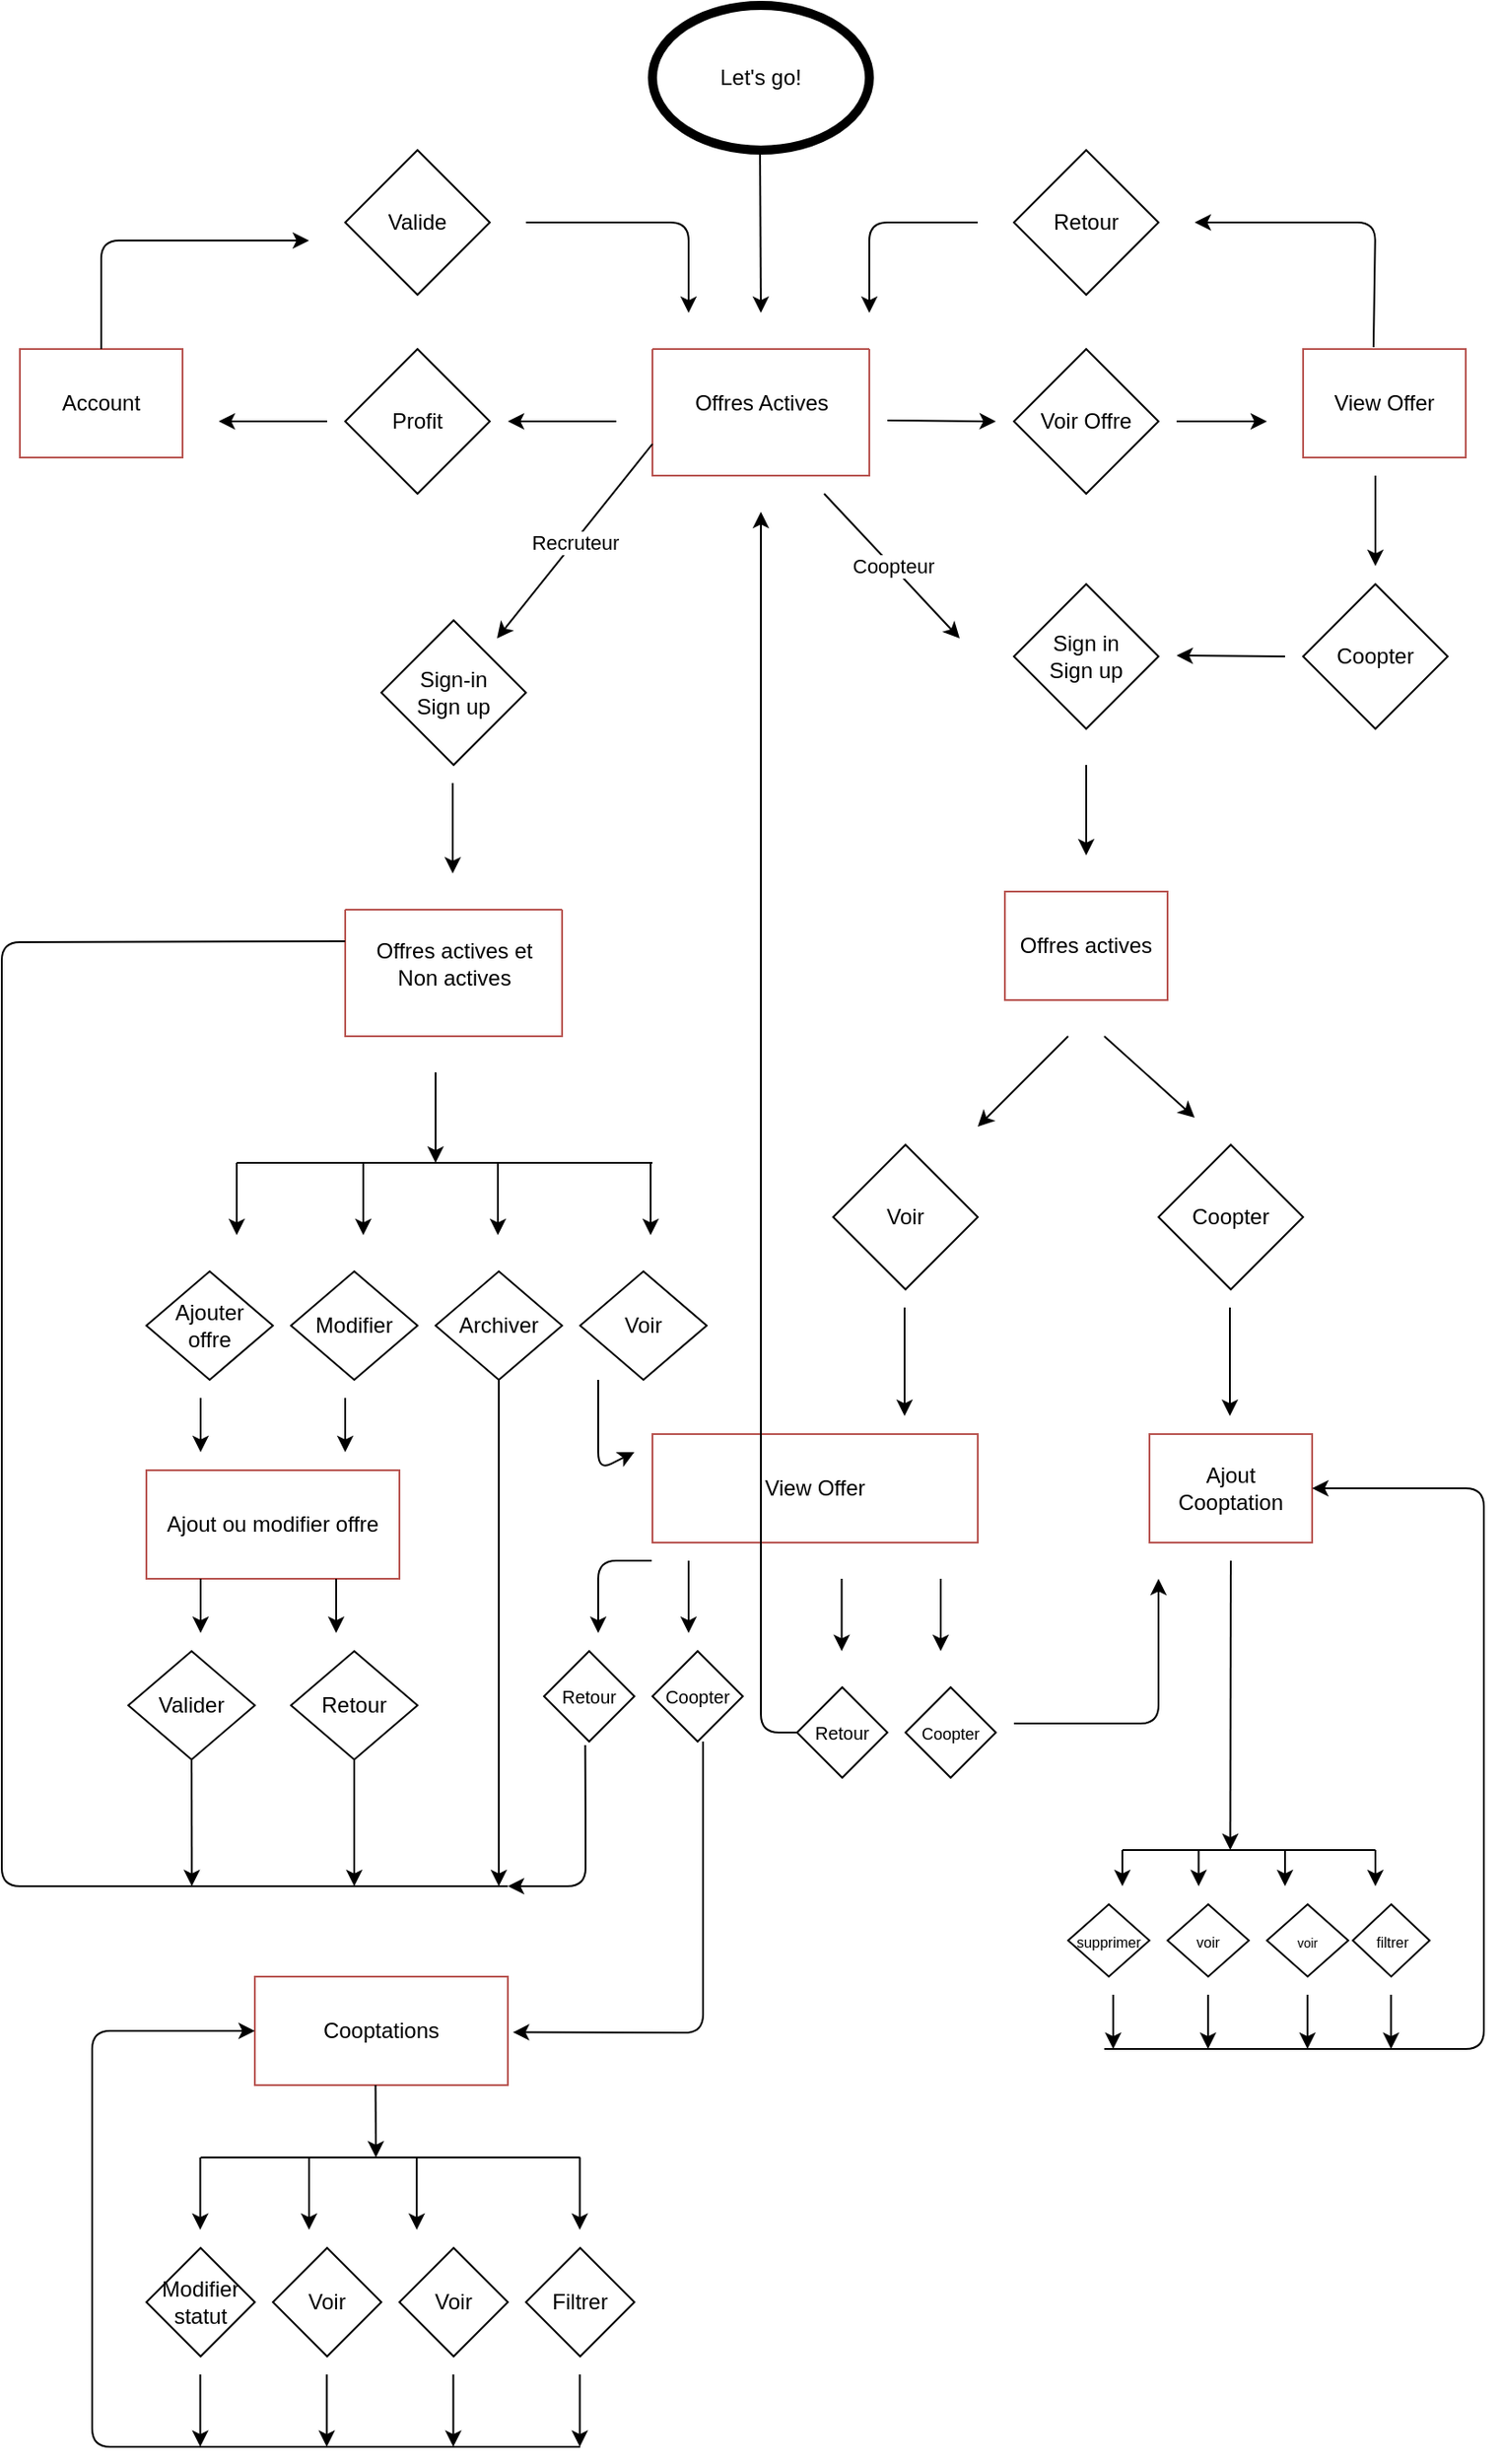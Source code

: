 <mxfile version="14.7.3" type="github">
  <diagram name="Page-1" id="c7558073-3199-34d8-9f00-42111426c3f3">
    <mxGraphModel dx="1165" dy="475" grid="1" gridSize="10" guides="1" tooltips="1" connect="1" arrows="1" fold="1" page="1" pageScale="1" pageWidth="826" pageHeight="1169" background="none" math="0" shadow="0">
      <root>
        <mxCell id="0" />
        <mxCell id="1" parent="0" />
        <mxCell id="vt4hqVxNCYeQsPuiLrIM-98" value="Let&#39;s go!" style="ellipse;whiteSpace=wrap;html=1;strokeWidth=5;" vertex="1" parent="1">
          <mxGeometry x="360" y="50" width="120" height="80" as="geometry" />
        </mxCell>
        <mxCell id="vt4hqVxNCYeQsPuiLrIM-99" value="" style="endArrow=classic;html=1;" edge="1" parent="1">
          <mxGeometry width="50" height="50" relative="1" as="geometry">
            <mxPoint x="419.5" y="130" as="sourcePoint" />
            <mxPoint x="420" y="220" as="targetPoint" />
          </mxGeometry>
        </mxCell>
        <mxCell id="vt4hqVxNCYeQsPuiLrIM-100" value="" style="swimlane;startSize=0;fillColor=#f8cecc;strokeColor=#b85450;" vertex="1" parent="1">
          <mxGeometry x="360" y="240" width="120" height="70" as="geometry" />
        </mxCell>
        <mxCell id="vt4hqVxNCYeQsPuiLrIM-101" value="Offres Actives&lt;br&gt;" style="text;html=1;align=center;verticalAlign=middle;resizable=0;points=[];autosize=1;strokeColor=none;" vertex="1" parent="vt4hqVxNCYeQsPuiLrIM-100">
          <mxGeometry x="15" y="20" width="90" height="20" as="geometry" />
        </mxCell>
        <mxCell id="vt4hqVxNCYeQsPuiLrIM-102" value="" style="endArrow=classic;html=1;" edge="1" parent="1">
          <mxGeometry width="50" height="50" relative="1" as="geometry">
            <mxPoint x="340" y="280" as="sourcePoint" />
            <mxPoint x="280" y="280" as="targetPoint" />
          </mxGeometry>
        </mxCell>
        <mxCell id="vt4hqVxNCYeQsPuiLrIM-103" value="Profit" style="rhombus;whiteSpace=wrap;html=1;" vertex="1" parent="1">
          <mxGeometry x="190" y="240" width="80" height="80" as="geometry" />
        </mxCell>
        <mxCell id="vt4hqVxNCYeQsPuiLrIM-104" value="" style="endArrow=classic;html=1;" edge="1" parent="1">
          <mxGeometry width="50" height="50" relative="1" as="geometry">
            <mxPoint x="180" y="280" as="sourcePoint" />
            <mxPoint x="120" y="280" as="targetPoint" />
          </mxGeometry>
        </mxCell>
        <mxCell id="vt4hqVxNCYeQsPuiLrIM-107" value="Account" style="rounded=0;whiteSpace=wrap;html=1;strokeColor=#b85450;fillColor=none;" vertex="1" parent="1">
          <mxGeometry x="10" y="240" width="90" height="60" as="geometry" />
        </mxCell>
        <mxCell id="vt4hqVxNCYeQsPuiLrIM-108" value="" style="endArrow=classic;html=1;exitX=0.5;exitY=0;exitDx=0;exitDy=0;" edge="1" parent="1" source="vt4hqVxNCYeQsPuiLrIM-107">
          <mxGeometry width="50" height="50" relative="1" as="geometry">
            <mxPoint x="15" y="160" as="sourcePoint" />
            <mxPoint x="170" y="180" as="targetPoint" />
            <Array as="points">
              <mxPoint x="55" y="180" />
            </Array>
          </mxGeometry>
        </mxCell>
        <mxCell id="vt4hqVxNCYeQsPuiLrIM-109" value="Valide" style="rhombus;whiteSpace=wrap;html=1;" vertex="1" parent="1">
          <mxGeometry x="190" y="130" width="80" height="80" as="geometry" />
        </mxCell>
        <mxCell id="vt4hqVxNCYeQsPuiLrIM-111" value="" style="endArrow=classic;html=1;" edge="1" parent="1">
          <mxGeometry width="50" height="50" relative="1" as="geometry">
            <mxPoint x="290" y="170" as="sourcePoint" />
            <mxPoint x="380" y="220" as="targetPoint" />
            <Array as="points">
              <mxPoint x="380" y="170" />
            </Array>
          </mxGeometry>
        </mxCell>
        <mxCell id="vt4hqVxNCYeQsPuiLrIM-112" value="" style="endArrow=classic;html=1;" edge="1" parent="1">
          <mxGeometry width="50" height="50" relative="1" as="geometry">
            <mxPoint x="490" y="279.5" as="sourcePoint" />
            <mxPoint x="550" y="280" as="targetPoint" />
          </mxGeometry>
        </mxCell>
        <mxCell id="vt4hqVxNCYeQsPuiLrIM-113" value="Voir Offre" style="rhombus;whiteSpace=wrap;html=1;" vertex="1" parent="1">
          <mxGeometry x="560" y="240" width="80" height="80" as="geometry" />
        </mxCell>
        <mxCell id="vt4hqVxNCYeQsPuiLrIM-114" value="" style="endArrow=classic;html=1;" edge="1" parent="1">
          <mxGeometry width="50" height="50" relative="1" as="geometry">
            <mxPoint x="650" y="280" as="sourcePoint" />
            <mxPoint x="700" y="280" as="targetPoint" />
          </mxGeometry>
        </mxCell>
        <mxCell id="vt4hqVxNCYeQsPuiLrIM-117" value="View Offer" style="rounded=0;whiteSpace=wrap;html=1;strokeColor=#b85450;fillColor=none;" vertex="1" parent="1">
          <mxGeometry x="720" y="240" width="90" height="60" as="geometry" />
        </mxCell>
        <mxCell id="vt4hqVxNCYeQsPuiLrIM-118" value="" style="endArrow=classic;html=1;exitX=0.433;exitY=-0.017;exitDx=0;exitDy=0;exitPerimeter=0;" edge="1" parent="1" source="vt4hqVxNCYeQsPuiLrIM-117">
          <mxGeometry width="50" height="50" relative="1" as="geometry">
            <mxPoint x="760" y="230" as="sourcePoint" />
            <mxPoint x="660" y="170" as="targetPoint" />
            <Array as="points">
              <mxPoint x="760" y="170" />
            </Array>
          </mxGeometry>
        </mxCell>
        <mxCell id="vt4hqVxNCYeQsPuiLrIM-119" value="Retour" style="rhombus;whiteSpace=wrap;html=1;" vertex="1" parent="1">
          <mxGeometry x="560" y="130" width="80" height="80" as="geometry" />
        </mxCell>
        <mxCell id="vt4hqVxNCYeQsPuiLrIM-120" value="" style="endArrow=classic;html=1;" edge="1" parent="1">
          <mxGeometry width="50" height="50" relative="1" as="geometry">
            <mxPoint x="540" y="170" as="sourcePoint" />
            <mxPoint x="480" y="220" as="targetPoint" />
            <Array as="points">
              <mxPoint x="480" y="170" />
            </Array>
          </mxGeometry>
        </mxCell>
        <mxCell id="vt4hqVxNCYeQsPuiLrIM-123" value="" style="endArrow=classic;html=1;" edge="1" parent="1">
          <mxGeometry width="50" height="50" relative="1" as="geometry">
            <mxPoint x="760" y="310" as="sourcePoint" />
            <mxPoint x="760" y="360" as="targetPoint" />
          </mxGeometry>
        </mxCell>
        <mxCell id="vt4hqVxNCYeQsPuiLrIM-124" value="Coopter" style="rhombus;whiteSpace=wrap;html=1;" vertex="1" parent="1">
          <mxGeometry x="720" y="370" width="80" height="80" as="geometry" />
        </mxCell>
        <mxCell id="vt4hqVxNCYeQsPuiLrIM-126" value="" style="endArrow=classic;html=1;" edge="1" parent="1">
          <mxGeometry width="50" height="50" relative="1" as="geometry">
            <mxPoint x="710" y="410" as="sourcePoint" />
            <mxPoint x="650" y="409.5" as="targetPoint" />
          </mxGeometry>
        </mxCell>
        <mxCell id="vt4hqVxNCYeQsPuiLrIM-127" value="Sign in&lt;br&gt;Sign up" style="rhombus;whiteSpace=wrap;html=1;" vertex="1" parent="1">
          <mxGeometry x="560" y="370" width="80" height="80" as="geometry" />
        </mxCell>
        <mxCell id="vt4hqVxNCYeQsPuiLrIM-134" value="Sign-in&lt;br&gt;Sign up" style="rhombus;whiteSpace=wrap;html=1;" vertex="1" parent="1">
          <mxGeometry x="210" y="390" width="80" height="80" as="geometry" />
        </mxCell>
        <mxCell id="vt4hqVxNCYeQsPuiLrIM-135" value="" style="endArrow=classic;html=1;" edge="1" parent="1">
          <mxGeometry width="50" height="50" relative="1" as="geometry">
            <mxPoint x="600" y="470" as="sourcePoint" />
            <mxPoint x="600" y="520" as="targetPoint" />
          </mxGeometry>
        </mxCell>
        <mxCell id="vt4hqVxNCYeQsPuiLrIM-136" value="Offres actives" style="rounded=0;whiteSpace=wrap;html=1;strokeColor=#b85450;fillColor=none;" vertex="1" parent="1">
          <mxGeometry x="555" y="540" width="90" height="60" as="geometry" />
        </mxCell>
        <mxCell id="vt4hqVxNCYeQsPuiLrIM-139" value="" style="endArrow=classic;html=1;" edge="1" parent="1">
          <mxGeometry width="50" height="50" relative="1" as="geometry">
            <mxPoint x="590" y="620" as="sourcePoint" />
            <mxPoint x="540" y="670" as="targetPoint" />
          </mxGeometry>
        </mxCell>
        <mxCell id="vt4hqVxNCYeQsPuiLrIM-140" value="" style="endArrow=classic;html=1;" edge="1" parent="1">
          <mxGeometry width="50" height="50" relative="1" as="geometry">
            <mxPoint x="610" y="620" as="sourcePoint" />
            <mxPoint x="660" y="665" as="targetPoint" />
          </mxGeometry>
        </mxCell>
        <mxCell id="vt4hqVxNCYeQsPuiLrIM-141" value="Voir" style="rhombus;whiteSpace=wrap;html=1;" vertex="1" parent="1">
          <mxGeometry x="460" y="680" width="80" height="80" as="geometry" />
        </mxCell>
        <mxCell id="vt4hqVxNCYeQsPuiLrIM-142" value="Coopter" style="rhombus;whiteSpace=wrap;html=1;" vertex="1" parent="1">
          <mxGeometry x="640" y="680" width="80" height="80" as="geometry" />
        </mxCell>
        <mxCell id="vt4hqVxNCYeQsPuiLrIM-143" value="Ajout Cooptation" style="rounded=0;whiteSpace=wrap;html=1;strokeColor=#b85450;fillColor=none;" vertex="1" parent="1">
          <mxGeometry x="635" y="840" width="90" height="60" as="geometry" />
        </mxCell>
        <mxCell id="vt4hqVxNCYeQsPuiLrIM-144" value="" style="endArrow=classic;html=1;" edge="1" parent="1">
          <mxGeometry width="50" height="50" relative="1" as="geometry">
            <mxPoint x="679.5" y="770" as="sourcePoint" />
            <mxPoint x="679.5" y="830" as="targetPoint" />
          </mxGeometry>
        </mxCell>
        <mxCell id="vt4hqVxNCYeQsPuiLrIM-145" value="" style="endArrow=classic;html=1;" edge="1" parent="1">
          <mxGeometry width="50" height="50" relative="1" as="geometry">
            <mxPoint x="499.5" y="770" as="sourcePoint" />
            <mxPoint x="499.5" y="830" as="targetPoint" />
          </mxGeometry>
        </mxCell>
        <mxCell id="vt4hqVxNCYeQsPuiLrIM-147" value="View Offer" style="rounded=0;whiteSpace=wrap;html=1;strokeColor=#b85450;fillColor=none;" vertex="1" parent="1">
          <mxGeometry x="360" y="840" width="180" height="60" as="geometry" />
        </mxCell>
        <mxCell id="vt4hqVxNCYeQsPuiLrIM-148" value="" style="endArrow=classic;html=1;" edge="1" parent="1">
          <mxGeometry width="50" height="50" relative="1" as="geometry">
            <mxPoint x="519.5" y="920" as="sourcePoint" />
            <mxPoint x="519.5" y="960" as="targetPoint" />
          </mxGeometry>
        </mxCell>
        <mxCell id="vt4hqVxNCYeQsPuiLrIM-149" value="" style="endArrow=classic;html=1;" edge="1" parent="1">
          <mxGeometry width="50" height="50" relative="1" as="geometry">
            <mxPoint x="464.71" y="920" as="sourcePoint" />
            <mxPoint x="464.71" y="960" as="targetPoint" />
          </mxGeometry>
        </mxCell>
        <mxCell id="vt4hqVxNCYeQsPuiLrIM-150" value="&lt;font style=&quot;font-size: 9px&quot;&gt;Coopter&lt;/font&gt;" style="rhombus;whiteSpace=wrap;html=1;" vertex="1" parent="1">
          <mxGeometry x="500" y="980" width="50" height="50" as="geometry" />
        </mxCell>
        <mxCell id="vt4hqVxNCYeQsPuiLrIM-151" value="&lt;font style=&quot;font-size: 10px&quot;&gt;Retour&lt;/font&gt;" style="rhombus;whiteSpace=wrap;html=1;" vertex="1" parent="1">
          <mxGeometry x="440" y="980" width="50" height="50" as="geometry" />
        </mxCell>
        <mxCell id="vt4hqVxNCYeQsPuiLrIM-153" value="" style="endArrow=classic;html=1;" edge="1" parent="1">
          <mxGeometry width="50" height="50" relative="1" as="geometry">
            <mxPoint x="560" y="1000" as="sourcePoint" />
            <mxPoint x="640" y="920" as="targetPoint" />
            <Array as="points">
              <mxPoint x="640" y="1000" />
            </Array>
          </mxGeometry>
        </mxCell>
        <mxCell id="vt4hqVxNCYeQsPuiLrIM-154" value="" style="endArrow=classic;html=1;" edge="1" parent="1">
          <mxGeometry width="50" height="50" relative="1" as="geometry">
            <mxPoint x="680" y="910" as="sourcePoint" />
            <mxPoint x="679.71" y="1070" as="targetPoint" />
          </mxGeometry>
        </mxCell>
        <mxCell id="vt4hqVxNCYeQsPuiLrIM-155" value="" style="endArrow=none;html=1;" edge="1" parent="1">
          <mxGeometry width="50" height="50" relative="1" as="geometry">
            <mxPoint x="620" y="1070" as="sourcePoint" />
            <mxPoint x="760" y="1070" as="targetPoint" />
          </mxGeometry>
        </mxCell>
        <mxCell id="vt4hqVxNCYeQsPuiLrIM-156" value="" style="endArrow=classic;html=1;" edge="1" parent="1">
          <mxGeometry width="50" height="50" relative="1" as="geometry">
            <mxPoint x="760" y="1070" as="sourcePoint" />
            <mxPoint x="760" y="1090" as="targetPoint" />
          </mxGeometry>
        </mxCell>
        <mxCell id="vt4hqVxNCYeQsPuiLrIM-157" value="" style="endArrow=classic;html=1;" edge="1" parent="1">
          <mxGeometry width="50" height="50" relative="1" as="geometry">
            <mxPoint x="710.0" y="1070" as="sourcePoint" />
            <mxPoint x="710.0" y="1090" as="targetPoint" />
          </mxGeometry>
        </mxCell>
        <mxCell id="vt4hqVxNCYeQsPuiLrIM-158" value="" style="endArrow=classic;html=1;" edge="1" parent="1">
          <mxGeometry width="50" height="50" relative="1" as="geometry">
            <mxPoint x="662.21" y="1070" as="sourcePoint" />
            <mxPoint x="662.21" y="1090" as="targetPoint" />
          </mxGeometry>
        </mxCell>
        <mxCell id="vt4hqVxNCYeQsPuiLrIM-159" value="" style="endArrow=classic;html=1;" edge="1" parent="1">
          <mxGeometry width="50" height="50" relative="1" as="geometry">
            <mxPoint x="620.0" y="1070" as="sourcePoint" />
            <mxPoint x="620.0" y="1090" as="targetPoint" />
          </mxGeometry>
        </mxCell>
        <mxCell id="vt4hqVxNCYeQsPuiLrIM-160" value="&lt;font style=&quot;font-size: 8px&quot;&gt;filtrer&lt;/font&gt;" style="rhombus;whiteSpace=wrap;html=1;" vertex="1" parent="1">
          <mxGeometry x="747.5" y="1100" width="42.5" height="40" as="geometry" />
        </mxCell>
        <mxCell id="vt4hqVxNCYeQsPuiLrIM-162" value="&lt;font style=&quot;font-size: 7px&quot;&gt;voir&lt;/font&gt;" style="rhombus;whiteSpace=wrap;html=1;" vertex="1" parent="1">
          <mxGeometry x="700" y="1100" width="45" height="40" as="geometry" />
        </mxCell>
        <mxCell id="vt4hqVxNCYeQsPuiLrIM-163" value="&lt;span style=&quot;font-size: 8px&quot;&gt;voir&lt;/span&gt;" style="rhombus;whiteSpace=wrap;html=1;" vertex="1" parent="1">
          <mxGeometry x="645" y="1100" width="45" height="40" as="geometry" />
        </mxCell>
        <mxCell id="vt4hqVxNCYeQsPuiLrIM-164" value="&lt;span style=&quot;font-size: 8px&quot;&gt;supprimer&lt;/span&gt;" style="rhombus;whiteSpace=wrap;html=1;" vertex="1" parent="1">
          <mxGeometry x="590" y="1100" width="45" height="40" as="geometry" />
        </mxCell>
        <mxCell id="vt4hqVxNCYeQsPuiLrIM-166" value="" style="endArrow=classic;html=1;exitX=0;exitY=0.5;exitDx=0;exitDy=0;" edge="1" parent="1" source="vt4hqVxNCYeQsPuiLrIM-151">
          <mxGeometry width="50" height="50" relative="1" as="geometry">
            <mxPoint x="250" y="870" as="sourcePoint" />
            <mxPoint x="420" y="330" as="targetPoint" />
            <Array as="points">
              <mxPoint x="420" y="1005" />
            </Array>
          </mxGeometry>
        </mxCell>
        <mxCell id="vt4hqVxNCYeQsPuiLrIM-170" value="" style="endArrow=classic;html=1;" edge="1" parent="1">
          <mxGeometry relative="1" as="geometry">
            <mxPoint x="455" y="320" as="sourcePoint" />
            <mxPoint x="530" y="400" as="targetPoint" />
          </mxGeometry>
        </mxCell>
        <mxCell id="vt4hqVxNCYeQsPuiLrIM-171" value="Coopteur" style="edgeLabel;resizable=0;html=1;align=center;verticalAlign=middle;" connectable="0" vertex="1" parent="vt4hqVxNCYeQsPuiLrIM-170">
          <mxGeometry relative="1" as="geometry" />
        </mxCell>
        <mxCell id="vt4hqVxNCYeQsPuiLrIM-172" value="" style="endArrow=classic;html=1;exitX=0;exitY=0.75;exitDx=0;exitDy=0;" edge="1" parent="1" source="vt4hqVxNCYeQsPuiLrIM-100">
          <mxGeometry relative="1" as="geometry">
            <mxPoint x="340" y="320" as="sourcePoint" />
            <mxPoint x="274" y="400" as="targetPoint" />
          </mxGeometry>
        </mxCell>
        <mxCell id="vt4hqVxNCYeQsPuiLrIM-173" value="Recruteur" style="edgeLabel;resizable=0;html=1;align=center;verticalAlign=middle;" connectable="0" vertex="1" parent="vt4hqVxNCYeQsPuiLrIM-172">
          <mxGeometry relative="1" as="geometry" />
        </mxCell>
        <mxCell id="vt4hqVxNCYeQsPuiLrIM-174" value="" style="endArrow=classic;html=1;" edge="1" parent="1">
          <mxGeometry width="50" height="50" relative="1" as="geometry">
            <mxPoint x="249.5" y="480" as="sourcePoint" />
            <mxPoint x="249.5" y="530" as="targetPoint" />
          </mxGeometry>
        </mxCell>
        <mxCell id="vt4hqVxNCYeQsPuiLrIM-176" value="" style="swimlane;startSize=0;fillColor=#f8cecc;strokeColor=#b85450;" vertex="1" parent="1">
          <mxGeometry x="190" y="550" width="120" height="70" as="geometry" />
        </mxCell>
        <mxCell id="vt4hqVxNCYeQsPuiLrIM-177" value="Offres actives et&lt;br&gt;Non actives" style="text;html=1;align=center;verticalAlign=middle;resizable=0;points=[];autosize=1;strokeColor=none;" vertex="1" parent="vt4hqVxNCYeQsPuiLrIM-176">
          <mxGeometry x="10" y="15" width="100" height="30" as="geometry" />
        </mxCell>
        <mxCell id="vt4hqVxNCYeQsPuiLrIM-179" value="" style="endArrow=classic;html=1;" edge="1" parent="1">
          <mxGeometry width="50" height="50" relative="1" as="geometry">
            <mxPoint x="240" y="640" as="sourcePoint" />
            <mxPoint x="240" y="690" as="targetPoint" />
          </mxGeometry>
        </mxCell>
        <mxCell id="vt4hqVxNCYeQsPuiLrIM-180" value="" style="endArrow=none;html=1;" edge="1" parent="1">
          <mxGeometry width="50" height="50" relative="1" as="geometry">
            <mxPoint x="130" y="690" as="sourcePoint" />
            <mxPoint x="360" y="690" as="targetPoint" />
          </mxGeometry>
        </mxCell>
        <mxCell id="vt4hqVxNCYeQsPuiLrIM-181" value="" style="endArrow=classic;html=1;" edge="1" parent="1">
          <mxGeometry width="50" height="50" relative="1" as="geometry">
            <mxPoint x="130" y="690" as="sourcePoint" />
            <mxPoint x="130" y="730" as="targetPoint" />
          </mxGeometry>
        </mxCell>
        <mxCell id="vt4hqVxNCYeQsPuiLrIM-182" value="" style="endArrow=classic;html=1;" edge="1" parent="1">
          <mxGeometry width="50" height="50" relative="1" as="geometry">
            <mxPoint x="200" y="690" as="sourcePoint" />
            <mxPoint x="200" y="730" as="targetPoint" />
          </mxGeometry>
        </mxCell>
        <mxCell id="vt4hqVxNCYeQsPuiLrIM-183" value="" style="endArrow=classic;html=1;" edge="1" parent="1">
          <mxGeometry width="50" height="50" relative="1" as="geometry">
            <mxPoint x="274.5" y="690" as="sourcePoint" />
            <mxPoint x="274.5" y="730" as="targetPoint" />
          </mxGeometry>
        </mxCell>
        <mxCell id="vt4hqVxNCYeQsPuiLrIM-184" value="" style="endArrow=classic;html=1;" edge="1" parent="1">
          <mxGeometry width="50" height="50" relative="1" as="geometry">
            <mxPoint x="359" y="690" as="sourcePoint" />
            <mxPoint x="359" y="730" as="targetPoint" />
          </mxGeometry>
        </mxCell>
        <mxCell id="vt4hqVxNCYeQsPuiLrIM-187" value="Ajouter &lt;br&gt;offre" style="rhombus;whiteSpace=wrap;html=1;strokeWidth=1;fillColor=none;" vertex="1" parent="1">
          <mxGeometry x="80" y="750" width="70" height="60" as="geometry" />
        </mxCell>
        <mxCell id="vt4hqVxNCYeQsPuiLrIM-188" value="Modifier" style="rhombus;whiteSpace=wrap;html=1;strokeWidth=1;fillColor=none;" vertex="1" parent="1">
          <mxGeometry x="160" y="750" width="70" height="60" as="geometry" />
        </mxCell>
        <mxCell id="vt4hqVxNCYeQsPuiLrIM-189" value="Archiver" style="rhombus;whiteSpace=wrap;html=1;strokeWidth=1;fillColor=none;" vertex="1" parent="1">
          <mxGeometry x="240" y="750" width="70" height="60" as="geometry" />
        </mxCell>
        <mxCell id="vt4hqVxNCYeQsPuiLrIM-190" value="Voir" style="rhombus;whiteSpace=wrap;html=1;strokeWidth=1;fillColor=none;" vertex="1" parent="1">
          <mxGeometry x="320" y="750" width="70" height="60" as="geometry" />
        </mxCell>
        <mxCell id="vt4hqVxNCYeQsPuiLrIM-192" value="" style="endArrow=classic;html=1;" edge="1" parent="1">
          <mxGeometry width="50" height="50" relative="1" as="geometry">
            <mxPoint x="330" y="810" as="sourcePoint" />
            <mxPoint x="350" y="850" as="targetPoint" />
            <Array as="points">
              <mxPoint x="330" y="860" />
            </Array>
          </mxGeometry>
        </mxCell>
        <mxCell id="vt4hqVxNCYeQsPuiLrIM-193" value="Ajout ou modifier offre" style="rounded=0;whiteSpace=wrap;html=1;strokeWidth=1;strokeColor=#b85450;fillColor=none;" vertex="1" parent="1">
          <mxGeometry x="80" y="860" width="140" height="60" as="geometry" />
        </mxCell>
        <mxCell id="vt4hqVxNCYeQsPuiLrIM-194" value="" style="endArrow=classic;html=1;" edge="1" parent="1">
          <mxGeometry width="50" height="50" relative="1" as="geometry">
            <mxPoint x="110" y="820" as="sourcePoint" />
            <mxPoint x="110" y="850" as="targetPoint" />
          </mxGeometry>
        </mxCell>
        <mxCell id="vt4hqVxNCYeQsPuiLrIM-195" value="" style="endArrow=classic;html=1;" edge="1" parent="1">
          <mxGeometry width="50" height="50" relative="1" as="geometry">
            <mxPoint x="190" y="820" as="sourcePoint" />
            <mxPoint x="190" y="850" as="targetPoint" />
          </mxGeometry>
        </mxCell>
        <mxCell id="vt4hqVxNCYeQsPuiLrIM-198" value="" style="endArrow=classic;html=1;" edge="1" parent="1">
          <mxGeometry width="50" height="50" relative="1" as="geometry">
            <mxPoint x="110" y="920" as="sourcePoint" />
            <mxPoint x="110" y="950" as="targetPoint" />
            <Array as="points" />
          </mxGeometry>
        </mxCell>
        <mxCell id="vt4hqVxNCYeQsPuiLrIM-199" value="" style="endArrow=classic;html=1;exitX=0.75;exitY=1;exitDx=0;exitDy=0;" edge="1" parent="1" source="vt4hqVxNCYeQsPuiLrIM-193">
          <mxGeometry width="50" height="50" relative="1" as="geometry">
            <mxPoint x="110" y="930" as="sourcePoint" />
            <mxPoint x="185" y="950" as="targetPoint" />
            <Array as="points">
              <mxPoint x="185" y="950" />
            </Array>
          </mxGeometry>
        </mxCell>
        <mxCell id="vt4hqVxNCYeQsPuiLrIM-200" value="Valider" style="rhombus;whiteSpace=wrap;html=1;strokeWidth=1;fillColor=none;" vertex="1" parent="1">
          <mxGeometry x="70" y="960" width="70" height="60" as="geometry" />
        </mxCell>
        <mxCell id="vt4hqVxNCYeQsPuiLrIM-201" value="Retour" style="rhombus;whiteSpace=wrap;html=1;strokeWidth=1;fillColor=none;" vertex="1" parent="1">
          <mxGeometry x="160" y="960" width="70" height="60" as="geometry" />
        </mxCell>
        <mxCell id="vt4hqVxNCYeQsPuiLrIM-202" value="" style="endArrow=classic;html=1;exitX=0.5;exitY=1;exitDx=0;exitDy=0;" edge="1" parent="1" source="vt4hqVxNCYeQsPuiLrIM-189">
          <mxGeometry width="50" height="50" relative="1" as="geometry">
            <mxPoint x="274.5" y="860" as="sourcePoint" />
            <mxPoint x="275" y="1090" as="targetPoint" />
          </mxGeometry>
        </mxCell>
        <mxCell id="vt4hqVxNCYeQsPuiLrIM-204" value="" style="endArrow=classic;html=1;exitX=0.5;exitY=1;exitDx=0;exitDy=0;" edge="1" parent="1" source="vt4hqVxNCYeQsPuiLrIM-200">
          <mxGeometry width="50" height="50" relative="1" as="geometry">
            <mxPoint x="104.66" y="1040" as="sourcePoint" />
            <mxPoint x="105.16" y="1090" as="targetPoint" />
          </mxGeometry>
        </mxCell>
        <mxCell id="vt4hqVxNCYeQsPuiLrIM-206" value="" style="endArrow=classic;html=1;exitX=0.5;exitY=1;exitDx=0;exitDy=0;" edge="1" parent="1" source="vt4hqVxNCYeQsPuiLrIM-201">
          <mxGeometry width="50" height="50" relative="1" as="geometry">
            <mxPoint x="194.5" y="1040" as="sourcePoint" />
            <mxPoint x="195" y="1090" as="targetPoint" />
          </mxGeometry>
        </mxCell>
        <mxCell id="vt4hqVxNCYeQsPuiLrIM-207" value="" style="endArrow=none;html=1;exitX=0;exitY=0.25;exitDx=0;exitDy=0;" edge="1" parent="1" source="vt4hqVxNCYeQsPuiLrIM-176">
          <mxGeometry width="50" height="50" relative="1" as="geometry">
            <mxPoint y="408" as="sourcePoint" />
            <mxPoint x="280" y="1090" as="targetPoint" />
            <Array as="points">
              <mxPoint y="568" />
              <mxPoint y="1090" />
            </Array>
          </mxGeometry>
        </mxCell>
        <mxCell id="vt4hqVxNCYeQsPuiLrIM-214" value="" style="endArrow=classic;html=1;" edge="1" parent="1">
          <mxGeometry width="50" height="50" relative="1" as="geometry">
            <mxPoint x="614.92" y="1150" as="sourcePoint" />
            <mxPoint x="614.92" y="1180" as="targetPoint" />
          </mxGeometry>
        </mxCell>
        <mxCell id="vt4hqVxNCYeQsPuiLrIM-215" value="" style="endArrow=classic;html=1;" edge="1" parent="1">
          <mxGeometry width="50" height="50" relative="1" as="geometry">
            <mxPoint x="667.42" y="1150" as="sourcePoint" />
            <mxPoint x="667.42" y="1180" as="targetPoint" />
          </mxGeometry>
        </mxCell>
        <mxCell id="vt4hqVxNCYeQsPuiLrIM-216" value="" style="endArrow=classic;html=1;" edge="1" parent="1">
          <mxGeometry width="50" height="50" relative="1" as="geometry">
            <mxPoint x="722.42" y="1150" as="sourcePoint" />
            <mxPoint x="722.42" y="1180" as="targetPoint" />
          </mxGeometry>
        </mxCell>
        <mxCell id="vt4hqVxNCYeQsPuiLrIM-217" value="" style="endArrow=classic;html=1;" edge="1" parent="1">
          <mxGeometry width="50" height="50" relative="1" as="geometry">
            <mxPoint x="768.67" y="1150" as="sourcePoint" />
            <mxPoint x="768.67" y="1180" as="targetPoint" />
          </mxGeometry>
        </mxCell>
        <mxCell id="vt4hqVxNCYeQsPuiLrIM-224" value="" style="endArrow=classic;html=1;" edge="1" parent="1">
          <mxGeometry width="50" height="50" relative="1" as="geometry">
            <mxPoint x="359.6" y="910" as="sourcePoint" />
            <mxPoint x="330" y="950" as="targetPoint" />
            <Array as="points">
              <mxPoint x="330" y="910" />
            </Array>
          </mxGeometry>
        </mxCell>
        <mxCell id="vt4hqVxNCYeQsPuiLrIM-225" value="" style="endArrow=classic;html=1;" edge="1" parent="1">
          <mxGeometry width="50" height="50" relative="1" as="geometry">
            <mxPoint x="380" y="910" as="sourcePoint" />
            <mxPoint x="380" y="950" as="targetPoint" />
          </mxGeometry>
        </mxCell>
        <mxCell id="vt4hqVxNCYeQsPuiLrIM-226" value="&lt;font style=&quot;font-size: 10px&quot;&gt;Retour&lt;/font&gt;" style="rhombus;whiteSpace=wrap;html=1;" vertex="1" parent="1">
          <mxGeometry x="300" y="960" width="50" height="50" as="geometry" />
        </mxCell>
        <mxCell id="vt4hqVxNCYeQsPuiLrIM-227" value="&lt;span style=&quot;font-size: 10px&quot;&gt;Coopter&lt;/span&gt;" style="rhombus;whiteSpace=wrap;html=1;" vertex="1" parent="1">
          <mxGeometry x="360" y="960" width="50" height="50" as="geometry" />
        </mxCell>
        <mxCell id="vt4hqVxNCYeQsPuiLrIM-228" value="" style="endArrow=classic;html=1;exitX=0.456;exitY=1.04;exitDx=0;exitDy=0;exitPerimeter=0;" edge="1" parent="1" source="vt4hqVxNCYeQsPuiLrIM-226">
          <mxGeometry width="50" height="50" relative="1" as="geometry">
            <mxPoint x="330" y="1080" as="sourcePoint" />
            <mxPoint x="280" y="1090" as="targetPoint" />
            <Array as="points">
              <mxPoint x="323" y="1060" />
              <mxPoint x="323" y="1090" />
            </Array>
          </mxGeometry>
        </mxCell>
        <mxCell id="vt4hqVxNCYeQsPuiLrIM-229" value="Cooptations" style="rounded=0;whiteSpace=wrap;html=1;strokeWidth=1;strokeColor=#b85450;fillColor=none;" vertex="1" parent="1">
          <mxGeometry x="140" y="1140" width="140" height="60" as="geometry" />
        </mxCell>
        <mxCell id="vt4hqVxNCYeQsPuiLrIM-230" value="" style="endArrow=classic;html=1;entryX=1.02;entryY=0.513;entryDx=0;entryDy=0;entryPerimeter=0;" edge="1" parent="1" target="vt4hqVxNCYeQsPuiLrIM-229">
          <mxGeometry width="50" height="50" relative="1" as="geometry">
            <mxPoint x="388" y="1010" as="sourcePoint" />
            <mxPoint x="388" y="1110" as="targetPoint" />
            <Array as="points">
              <mxPoint x="388" y="1171" />
            </Array>
          </mxGeometry>
        </mxCell>
        <mxCell id="vt4hqVxNCYeQsPuiLrIM-231" value="" style="endArrow=classic;html=1;exitX=0.477;exitY=1;exitDx=0;exitDy=0;exitPerimeter=0;" edge="1" parent="1" source="vt4hqVxNCYeQsPuiLrIM-229">
          <mxGeometry width="50" height="50" relative="1" as="geometry">
            <mxPoint x="200" y="1210" as="sourcePoint" />
            <mxPoint x="207" y="1240" as="targetPoint" />
          </mxGeometry>
        </mxCell>
        <mxCell id="vt4hqVxNCYeQsPuiLrIM-232" value="" style="endArrow=none;html=1;" edge="1" parent="1">
          <mxGeometry width="50" height="50" relative="1" as="geometry">
            <mxPoint x="110" y="1240" as="sourcePoint" />
            <mxPoint x="320" y="1240" as="targetPoint" />
          </mxGeometry>
        </mxCell>
        <mxCell id="vt4hqVxNCYeQsPuiLrIM-233" value="" style="endArrow=classic;html=1;" edge="1" parent="1">
          <mxGeometry width="50" height="50" relative="1" as="geometry">
            <mxPoint x="109.8" y="1240" as="sourcePoint" />
            <mxPoint x="109.8" y="1280" as="targetPoint" />
          </mxGeometry>
        </mxCell>
        <mxCell id="vt4hqVxNCYeQsPuiLrIM-234" value="" style="endArrow=classic;html=1;" edge="1" parent="1">
          <mxGeometry width="50" height="50" relative="1" as="geometry">
            <mxPoint x="170" y="1240" as="sourcePoint" />
            <mxPoint x="170" y="1280" as="targetPoint" />
          </mxGeometry>
        </mxCell>
        <mxCell id="vt4hqVxNCYeQsPuiLrIM-235" value="" style="endArrow=classic;html=1;" edge="1" parent="1">
          <mxGeometry width="50" height="50" relative="1" as="geometry">
            <mxPoint x="229.6" y="1240" as="sourcePoint" />
            <mxPoint x="229.6" y="1280" as="targetPoint" />
          </mxGeometry>
        </mxCell>
        <mxCell id="vt4hqVxNCYeQsPuiLrIM-236" value="" style="endArrow=classic;html=1;" edge="1" parent="1">
          <mxGeometry width="50" height="50" relative="1" as="geometry">
            <mxPoint x="319.8" y="1240" as="sourcePoint" />
            <mxPoint x="319.8" y="1280" as="targetPoint" />
          </mxGeometry>
        </mxCell>
        <mxCell id="vt4hqVxNCYeQsPuiLrIM-237" value="Modifier&lt;br&gt;statut" style="rhombus;whiteSpace=wrap;html=1;strokeWidth=1;fillColor=none;" vertex="1" parent="1">
          <mxGeometry x="80" y="1290" width="60" height="60" as="geometry" />
        </mxCell>
        <mxCell id="vt4hqVxNCYeQsPuiLrIM-241" value="Voir" style="rhombus;whiteSpace=wrap;html=1;strokeWidth=1;fillColor=none;" vertex="1" parent="1">
          <mxGeometry x="150" y="1290" width="60" height="60" as="geometry" />
        </mxCell>
        <mxCell id="vt4hqVxNCYeQsPuiLrIM-242" value="Voir" style="rhombus;whiteSpace=wrap;html=1;strokeWidth=1;fillColor=none;" vertex="1" parent="1">
          <mxGeometry x="220" y="1290" width="60" height="60" as="geometry" />
        </mxCell>
        <mxCell id="vt4hqVxNCYeQsPuiLrIM-243" value="Filtrer" style="rhombus;whiteSpace=wrap;html=1;strokeWidth=1;fillColor=none;direction=south;" vertex="1" parent="1">
          <mxGeometry x="290" y="1290" width="60" height="60" as="geometry" />
        </mxCell>
        <mxCell id="vt4hqVxNCYeQsPuiLrIM-247" value="" style="endArrow=classic;html=1;" edge="1" parent="1">
          <mxGeometry width="50" height="50" relative="1" as="geometry">
            <mxPoint x="109.8" y="1360" as="sourcePoint" />
            <mxPoint x="109.8" y="1400" as="targetPoint" />
          </mxGeometry>
        </mxCell>
        <mxCell id="vt4hqVxNCYeQsPuiLrIM-248" value="" style="endArrow=classic;html=1;" edge="1" parent="1">
          <mxGeometry width="50" height="50" relative="1" as="geometry">
            <mxPoint x="179.8" y="1360" as="sourcePoint" />
            <mxPoint x="179.8" y="1400" as="targetPoint" />
          </mxGeometry>
        </mxCell>
        <mxCell id="vt4hqVxNCYeQsPuiLrIM-249" value="" style="endArrow=classic;html=1;" edge="1" parent="1">
          <mxGeometry width="50" height="50" relative="1" as="geometry">
            <mxPoint x="249.8" y="1360" as="sourcePoint" />
            <mxPoint x="249.8" y="1400" as="targetPoint" />
          </mxGeometry>
        </mxCell>
        <mxCell id="vt4hqVxNCYeQsPuiLrIM-250" value="" style="endArrow=classic;html=1;" edge="1" parent="1">
          <mxGeometry width="50" height="50" relative="1" as="geometry">
            <mxPoint x="319.8" y="1360" as="sourcePoint" />
            <mxPoint x="319.8" y="1400" as="targetPoint" />
          </mxGeometry>
        </mxCell>
        <mxCell id="vt4hqVxNCYeQsPuiLrIM-252" value="" style="endArrow=classic;html=1;entryX=0;entryY=0.5;entryDx=0;entryDy=0;" edge="1" parent="1" target="vt4hqVxNCYeQsPuiLrIM-229">
          <mxGeometry width="50" height="50" relative="1" as="geometry">
            <mxPoint x="320" y="1400" as="sourcePoint" />
            <mxPoint x="70" y="1178.4" as="targetPoint" />
            <Array as="points">
              <mxPoint x="50" y="1400" />
              <mxPoint x="50" y="1170" />
            </Array>
          </mxGeometry>
        </mxCell>
        <mxCell id="vt4hqVxNCYeQsPuiLrIM-253" value="" style="endArrow=classic;html=1;entryX=1;entryY=0.5;entryDx=0;entryDy=0;" edge="1" parent="1" target="vt4hqVxNCYeQsPuiLrIM-143">
          <mxGeometry width="50" height="50" relative="1" as="geometry">
            <mxPoint x="610" y="1180" as="sourcePoint" />
            <mxPoint x="820" y="748.667" as="targetPoint" />
            <Array as="points">
              <mxPoint x="820" y="1180" />
              <mxPoint x="820" y="870" />
            </Array>
          </mxGeometry>
        </mxCell>
      </root>
    </mxGraphModel>
  </diagram>
</mxfile>
